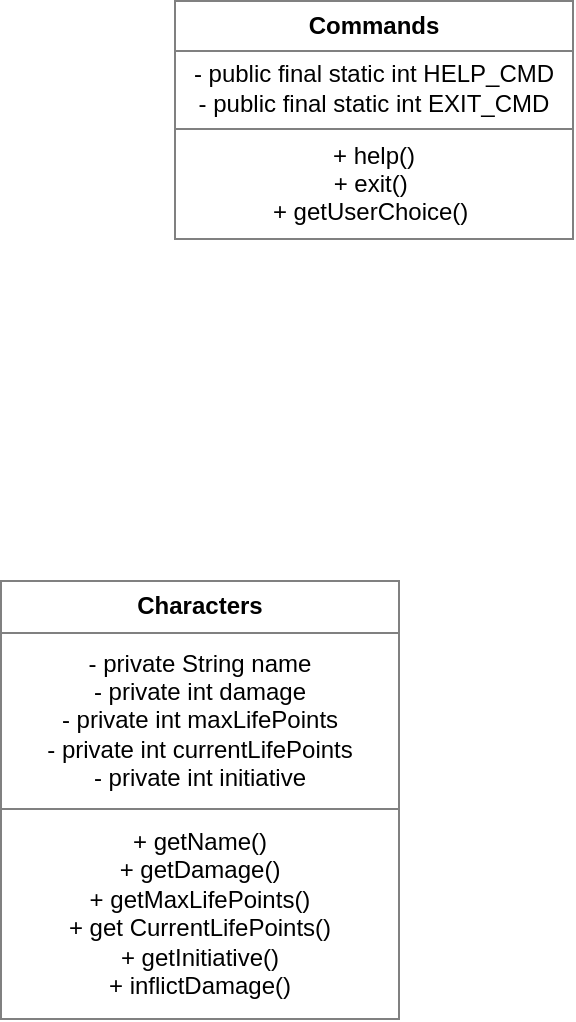 <mxfile version="12.2.9" type="github" pages="1"><diagram id="XLM6d6RGgyObgKeLpcGx" name="Page-1"><mxGraphModel dx="946" dy="565" grid="1" gridSize="10" guides="1" tooltips="1" connect="1" arrows="1" fold="1" page="1" pageScale="1" pageWidth="827" pageHeight="1169" math="0" shadow="0"><root><mxCell id="0"/><mxCell id="1" parent="0"/><mxCell id="DAfxVBuMDfFsyDJN4EfS-3" value="&lt;table border=&quot;1&quot; width=&quot;100%&quot; cellpadding=&quot;4&quot; style=&quot;width: 100% ; height: 100% ; border-collapse: collapse&quot;&gt;&lt;tbody&gt;&lt;tr&gt;&lt;th align=&quot;center&quot;&gt;Commands&lt;/th&gt;&lt;/tr&gt;&lt;tr&gt;&lt;td align=&quot;center&quot;&gt;- public final static int HELP_CMD&lt;br&gt;- public final static int EXIT_CMD&lt;/td&gt;&lt;/tr&gt;&lt;tr&gt;&lt;td align=&quot;center&quot;&gt;+ help()&lt;br&gt;+ exit()&amp;nbsp;&lt;br&gt;+ getUserChoice()&amp;nbsp;&lt;br&gt;&lt;/td&gt;&lt;/tr&gt;&lt;/tbody&gt;&lt;/table&gt;" style="text;html=1;strokeColor=none;fillColor=none;overflow=fill;" vertex="1" parent="1"><mxGeometry x="400" y="80" width="200" height="120" as="geometry"/></mxCell><mxCell id="DAfxVBuMDfFsyDJN4EfS-7" value="&lt;table border=&quot;1&quot; width=&quot;100%&quot; cellpadding=&quot;4&quot; style=&quot;width: 100% ; height: 100% ; border-collapse: collapse&quot;&gt;&lt;tbody&gt;&lt;tr&gt;&lt;th align=&quot;center&quot;&gt;&lt;b&gt;Characters&lt;/b&gt;&lt;/th&gt;&lt;/tr&gt;&lt;tr&gt;&lt;td align=&quot;center&quot;&gt;- private String name&lt;br&gt;- private int damage&lt;br&gt;- private int maxLifePoints&lt;br&gt;- private int currentLifePoints&lt;br&gt;- private int initiative&lt;br&gt;&lt;/td&gt;&lt;/tr&gt;&lt;tr&gt;&lt;td align=&quot;center&quot;&gt;+ getName()&lt;br&gt;+ getDamage()&lt;br&gt;+ getMaxLifePoints()&lt;br&gt;+ get CurrentLifePoints()&lt;br&gt;+ getInitiative()&lt;br&gt;+ inflictDamage()&lt;/td&gt;&lt;/tr&gt;&lt;/tbody&gt;&lt;/table&gt;" style="text;html=1;strokeColor=none;fillColor=none;overflow=fill;" vertex="1" parent="1"><mxGeometry x="313" y="370" width="200" height="220" as="geometry"/></mxCell></root></mxGraphModel></diagram></mxfile>